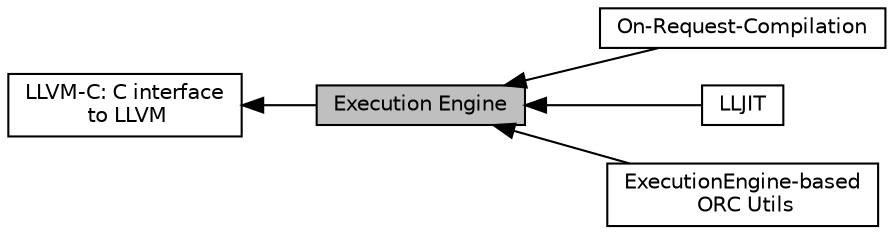 digraph "Execution Engine"
{
  bgcolor="transparent";
  edge [fontname="Helvetica",fontsize="10",labelfontname="Helvetica",labelfontsize="10"];
  node [fontname="Helvetica",fontsize="10",shape=box];
  rankdir=LR;
  Node1 [label="Execution Engine",height=0.2,width=0.4,color="black", fillcolor="grey75", style="filled", fontcolor="black",tooltip=" "];
  Node4 [label="On-Request-Compilation",height=0.2,width=0.4,color="black",URL="$group__LLVMCExecutionEngineORC.html",tooltip=" "];
  Node3 [label="LLJIT",height=0.2,width=0.4,color="black",URL="$group__LLVMCExecutionEngineLLJIT.html",tooltip=" "];
  Node5 [label="ExecutionEngine-based\l ORC Utils",height=0.2,width=0.4,color="black",URL="$group__LLVMCExecutionEngineORCEE.html",tooltip=" "];
  Node2 [label="LLVM-C: C interface\l to LLVM",height=0.2,width=0.4,color="black",URL="$group__LLVMC.html",tooltip="This module exposes parts of the LLVM library as a C API."];
  Node2->Node1 [shape=plaintext, dir="back", style="solid"];
  Node1->Node3 [shape=plaintext, dir="back", style="solid"];
  Node1->Node4 [shape=plaintext, dir="back", style="solid"];
  Node1->Node5 [shape=plaintext, dir="back", style="solid"];
}
